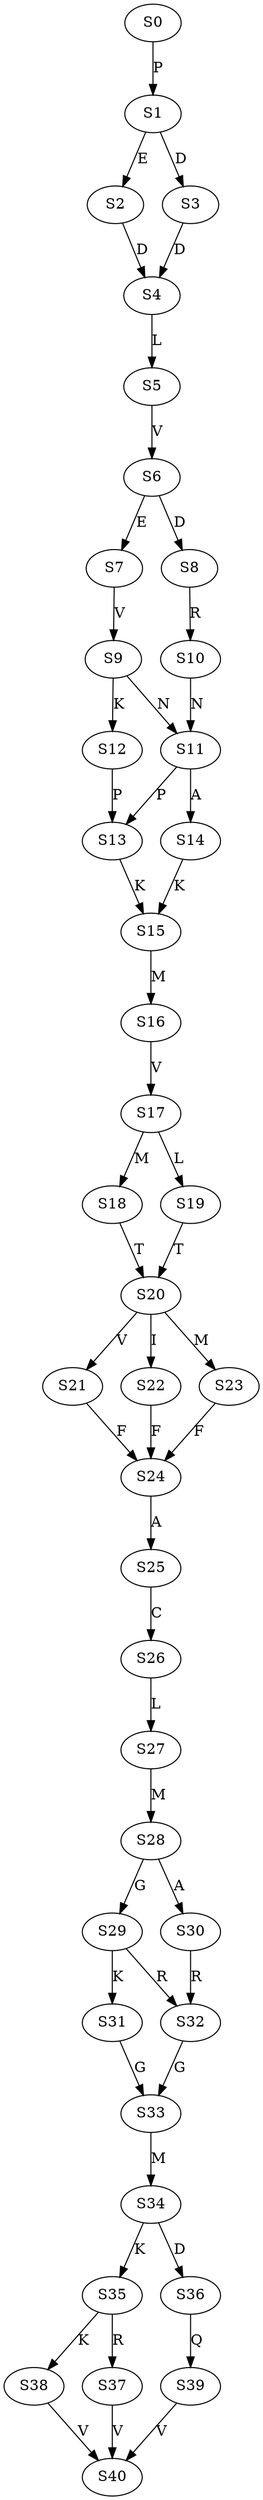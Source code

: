 strict digraph  {
	S0 -> S1 [ label = P ];
	S1 -> S2 [ label = E ];
	S1 -> S3 [ label = D ];
	S2 -> S4 [ label = D ];
	S3 -> S4 [ label = D ];
	S4 -> S5 [ label = L ];
	S5 -> S6 [ label = V ];
	S6 -> S7 [ label = E ];
	S6 -> S8 [ label = D ];
	S7 -> S9 [ label = V ];
	S8 -> S10 [ label = R ];
	S9 -> S11 [ label = N ];
	S9 -> S12 [ label = K ];
	S10 -> S11 [ label = N ];
	S11 -> S13 [ label = P ];
	S11 -> S14 [ label = A ];
	S12 -> S13 [ label = P ];
	S13 -> S15 [ label = K ];
	S14 -> S15 [ label = K ];
	S15 -> S16 [ label = M ];
	S16 -> S17 [ label = V ];
	S17 -> S18 [ label = M ];
	S17 -> S19 [ label = L ];
	S18 -> S20 [ label = T ];
	S19 -> S20 [ label = T ];
	S20 -> S21 [ label = V ];
	S20 -> S22 [ label = I ];
	S20 -> S23 [ label = M ];
	S21 -> S24 [ label = F ];
	S22 -> S24 [ label = F ];
	S23 -> S24 [ label = F ];
	S24 -> S25 [ label = A ];
	S25 -> S26 [ label = C ];
	S26 -> S27 [ label = L ];
	S27 -> S28 [ label = M ];
	S28 -> S29 [ label = G ];
	S28 -> S30 [ label = A ];
	S29 -> S31 [ label = K ];
	S29 -> S32 [ label = R ];
	S30 -> S32 [ label = R ];
	S31 -> S33 [ label = G ];
	S32 -> S33 [ label = G ];
	S33 -> S34 [ label = M ];
	S34 -> S35 [ label = K ];
	S34 -> S36 [ label = D ];
	S35 -> S37 [ label = R ];
	S35 -> S38 [ label = K ];
	S36 -> S39 [ label = Q ];
	S37 -> S40 [ label = V ];
	S38 -> S40 [ label = V ];
	S39 -> S40 [ label = V ];
}
